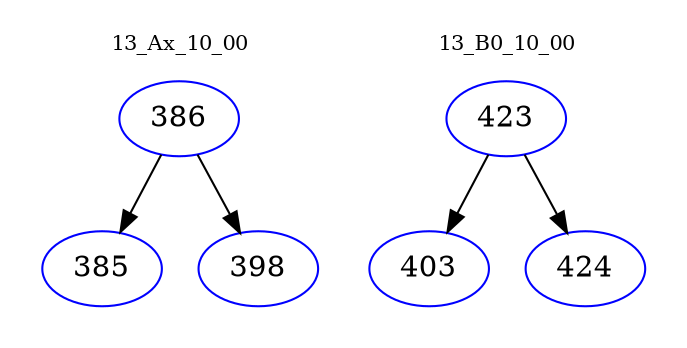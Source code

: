 digraph{
subgraph cluster_0 {
color = white
label = "13_Ax_10_00";
fontsize=10;
T0_386 [label="386", color="blue"]
T0_386 -> T0_385 [color="black"]
T0_385 [label="385", color="blue"]
T0_386 -> T0_398 [color="black"]
T0_398 [label="398", color="blue"]
}
subgraph cluster_1 {
color = white
label = "13_B0_10_00";
fontsize=10;
T1_423 [label="423", color="blue"]
T1_423 -> T1_403 [color="black"]
T1_403 [label="403", color="blue"]
T1_423 -> T1_424 [color="black"]
T1_424 [label="424", color="blue"]
}
}
